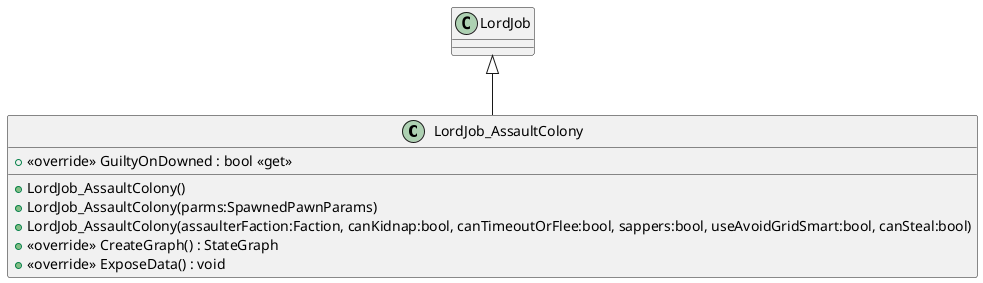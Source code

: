@startuml
class LordJob_AssaultColony {
    + <<override>> GuiltyOnDowned : bool <<get>>
    + LordJob_AssaultColony()
    + LordJob_AssaultColony(parms:SpawnedPawnParams)
    + LordJob_AssaultColony(assaulterFaction:Faction, canKidnap:bool, canTimeoutOrFlee:bool, sappers:bool, useAvoidGridSmart:bool, canSteal:bool)
    + <<override>> CreateGraph() : StateGraph
    + <<override>> ExposeData() : void
}
LordJob <|-- LordJob_AssaultColony
@enduml
